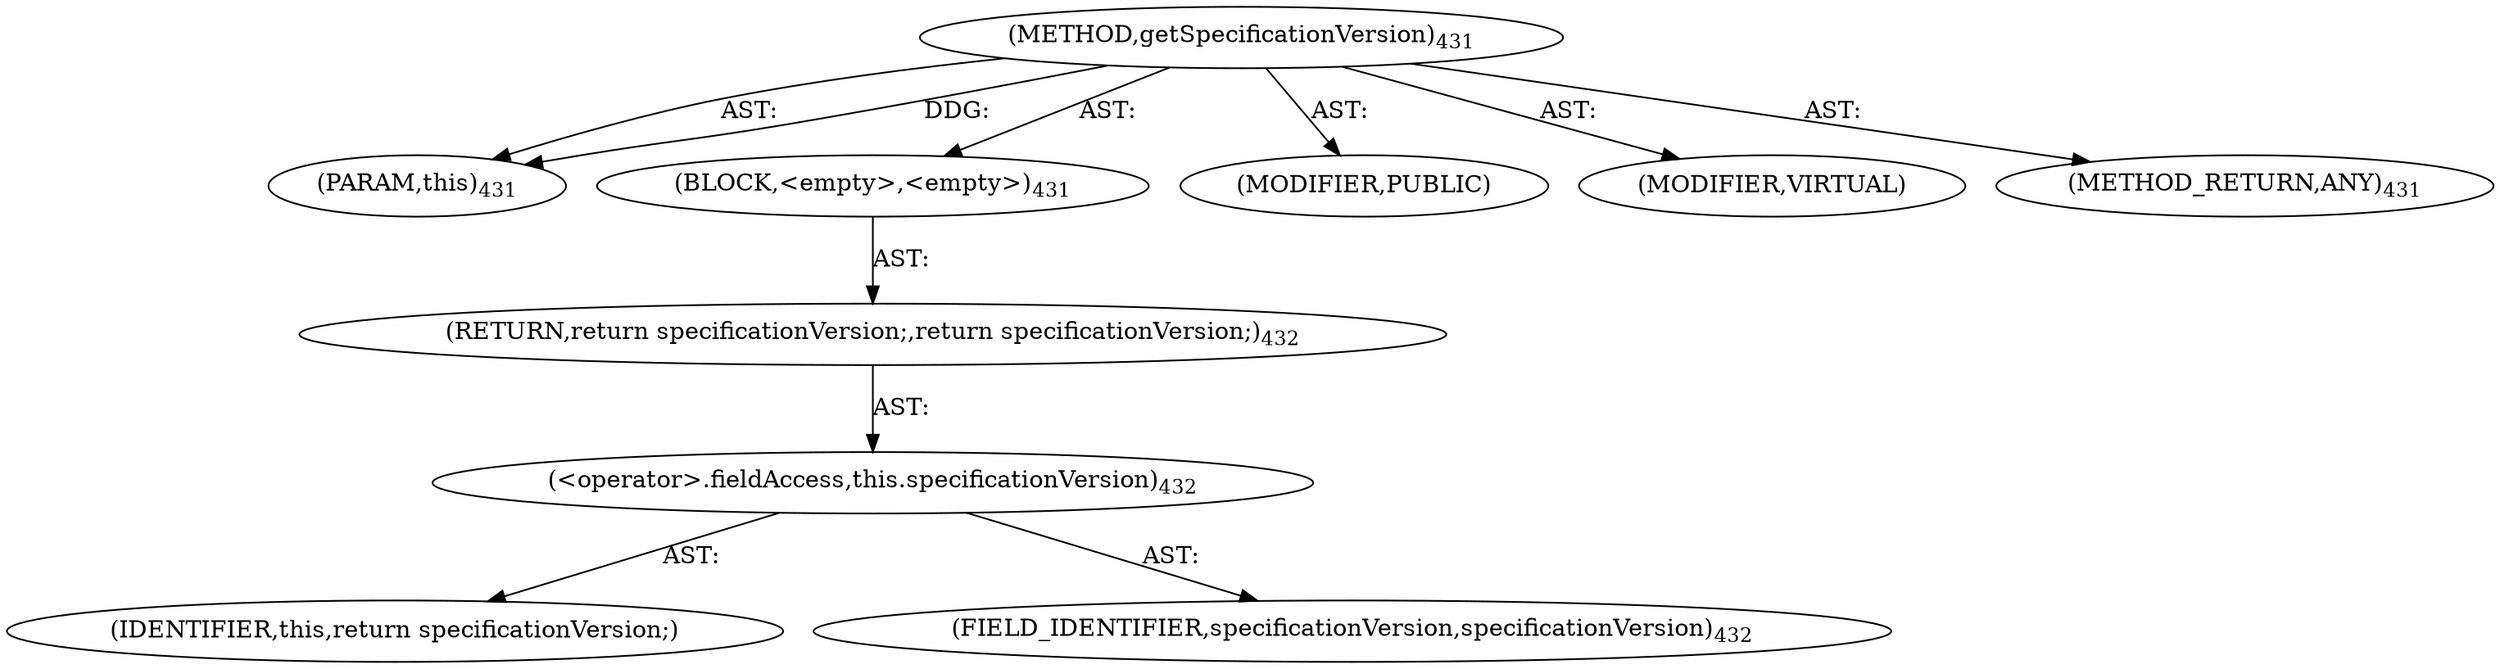digraph "getSpecificationVersion" {  
"111669149704" [label = <(METHOD,getSpecificationVersion)<SUB>431</SUB>> ]
"115964117012" [label = <(PARAM,this)<SUB>431</SUB>> ]
"25769803805" [label = <(BLOCK,&lt;empty&gt;,&lt;empty&gt;)<SUB>431</SUB>> ]
"146028888070" [label = <(RETURN,return specificationVersion;,return specificationVersion;)<SUB>432</SUB>> ]
"30064771203" [label = <(&lt;operator&gt;.fieldAccess,this.specificationVersion)<SUB>432</SUB>> ]
"68719476850" [label = <(IDENTIFIER,this,return specificationVersion;)> ]
"55834574870" [label = <(FIELD_IDENTIFIER,specificationVersion,specificationVersion)<SUB>432</SUB>> ]
"133143986227" [label = <(MODIFIER,PUBLIC)> ]
"133143986228" [label = <(MODIFIER,VIRTUAL)> ]
"128849018888" [label = <(METHOD_RETURN,ANY)<SUB>431</SUB>> ]
  "111669149704" -> "115964117012"  [ label = "AST: "] 
  "111669149704" -> "25769803805"  [ label = "AST: "] 
  "111669149704" -> "133143986227"  [ label = "AST: "] 
  "111669149704" -> "133143986228"  [ label = "AST: "] 
  "111669149704" -> "128849018888"  [ label = "AST: "] 
  "25769803805" -> "146028888070"  [ label = "AST: "] 
  "146028888070" -> "30064771203"  [ label = "AST: "] 
  "30064771203" -> "68719476850"  [ label = "AST: "] 
  "30064771203" -> "55834574870"  [ label = "AST: "] 
  "111669149704" -> "115964117012"  [ label = "DDG: "] 
}
